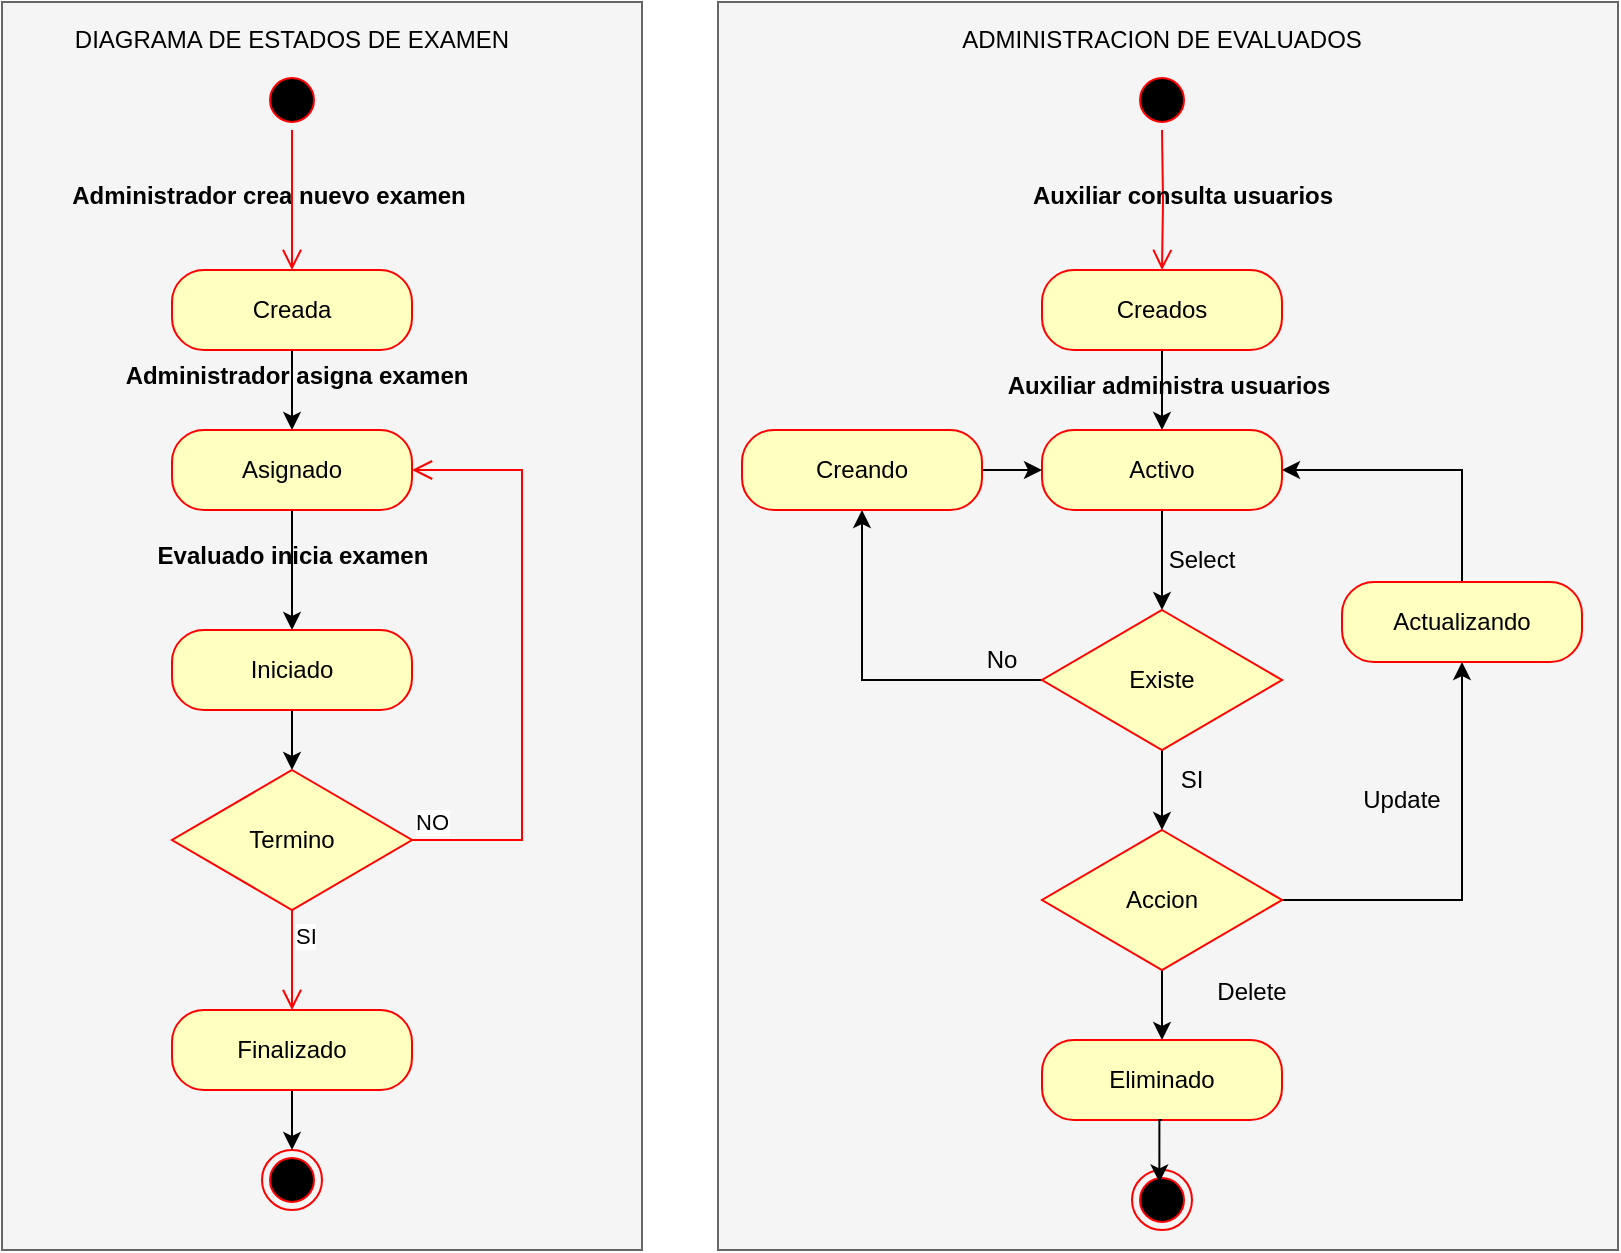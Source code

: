 <mxfile version="24.7.5">
  <diagram name="Página-1" id="G2aOBRKmYlYPZ_sjf6J7">
    <mxGraphModel dx="1750" dy="1035" grid="1" gridSize="10" guides="1" tooltips="1" connect="1" arrows="1" fold="1" page="1" pageScale="1" pageWidth="1169" pageHeight="827" math="0" shadow="0">
      <root>
        <mxCell id="0" />
        <mxCell id="1" parent="0" />
        <mxCell id="goxQH9hMcrP3ggXVRuTO-57" value="" style="rounded=0;whiteSpace=wrap;html=1;fillColor=#f5f5f5;fontColor=#333333;strokeColor=#666666;" parent="1" vertex="1">
          <mxGeometry x="498" y="102" width="450" height="624" as="geometry" />
        </mxCell>
        <mxCell id="goxQH9hMcrP3ggXVRuTO-26" value="" style="rounded=0;whiteSpace=wrap;html=1;fillColor=#f5f5f5;fontColor=#333333;strokeColor=#666666;" parent="1" vertex="1">
          <mxGeometry x="140" y="102" width="320" height="624" as="geometry" />
        </mxCell>
        <mxCell id="goxQH9hMcrP3ggXVRuTO-1" value="" style="ellipse;html=1;shape=startState;fillColor=#000000;strokeColor=#ff0000;" parent="1" vertex="1">
          <mxGeometry x="270" y="136" width="30" height="30" as="geometry" />
        </mxCell>
        <mxCell id="goxQH9hMcrP3ggXVRuTO-3" value="" style="ellipse;html=1;shape=endState;fillColor=#000000;strokeColor=#ff0000;" parent="1" vertex="1">
          <mxGeometry x="270" y="676" width="30" height="30" as="geometry" />
        </mxCell>
        <mxCell id="goxQH9hMcrP3ggXVRuTO-17" style="edgeStyle=orthogonalEdgeStyle;rounded=0;orthogonalLoop=1;jettySize=auto;html=1;exitX=0.5;exitY=1;exitDx=0;exitDy=0;entryX=0.5;entryY=0;entryDx=0;entryDy=0;" parent="1" source="goxQH9hMcrP3ggXVRuTO-4" target="goxQH9hMcrP3ggXVRuTO-14" edge="1">
          <mxGeometry relative="1" as="geometry" />
        </mxCell>
        <mxCell id="goxQH9hMcrP3ggXVRuTO-4" value="Creada" style="rounded=1;whiteSpace=wrap;html=1;arcSize=40;fontColor=#000000;fillColor=#ffffc0;strokeColor=#ff0000;" parent="1" vertex="1">
          <mxGeometry x="225" y="236" width="120" height="40" as="geometry" />
        </mxCell>
        <mxCell id="goxQH9hMcrP3ggXVRuTO-6" value="DIAGRAMA DE ESTADOS DE EXAMEN" style="text;html=1;align=center;verticalAlign=middle;whiteSpace=wrap;rounded=0;" parent="1" vertex="1">
          <mxGeometry x="150" y="106" width="270" height="30" as="geometry" />
        </mxCell>
        <mxCell id="goxQH9hMcrP3ggXVRuTO-23" style="edgeStyle=orthogonalEdgeStyle;rounded=0;orthogonalLoop=1;jettySize=auto;html=1;exitX=0.5;exitY=1;exitDx=0;exitDy=0;entryX=0.5;entryY=0;entryDx=0;entryDy=0;" parent="1" source="goxQH9hMcrP3ggXVRuTO-7" target="goxQH9hMcrP3ggXVRuTO-20" edge="1">
          <mxGeometry relative="1" as="geometry" />
        </mxCell>
        <mxCell id="goxQH9hMcrP3ggXVRuTO-7" value="Iniciado" style="rounded=1;whiteSpace=wrap;html=1;arcSize=40;fontColor=#000000;fillColor=#ffffc0;strokeColor=#ff0000;" parent="1" vertex="1">
          <mxGeometry x="225" y="416" width="120" height="40" as="geometry" />
        </mxCell>
        <mxCell id="goxQH9hMcrP3ggXVRuTO-24" style="edgeStyle=orthogonalEdgeStyle;rounded=0;orthogonalLoop=1;jettySize=auto;html=1;exitX=0.5;exitY=1;exitDx=0;exitDy=0;" parent="1" source="goxQH9hMcrP3ggXVRuTO-9" target="goxQH9hMcrP3ggXVRuTO-3" edge="1">
          <mxGeometry relative="1" as="geometry" />
        </mxCell>
        <mxCell id="goxQH9hMcrP3ggXVRuTO-9" value="Finalizado" style="rounded=1;whiteSpace=wrap;html=1;arcSize=40;fontColor=#000000;fillColor=#ffffc0;strokeColor=#ff0000;" parent="1" vertex="1">
          <mxGeometry x="225" y="606" width="120" height="40" as="geometry" />
        </mxCell>
        <mxCell id="goxQH9hMcrP3ggXVRuTO-10" value="Administrador crea nuevo examen" style="text;align=center;fontStyle=1;verticalAlign=middle;spacingLeft=3;spacingRight=3;strokeColor=none;rotatable=0;points=[[0,0.5],[1,0.5]];portConstraint=eastwest;html=1;" parent="1" vertex="1">
          <mxGeometry x="233" y="186" width="80" height="26" as="geometry" />
        </mxCell>
        <mxCell id="goxQH9hMcrP3ggXVRuTO-12" value="" style="edgeStyle=orthogonalEdgeStyle;html=1;verticalAlign=bottom;endArrow=open;endSize=8;strokeColor=#ff0000;rounded=0;exitX=0.5;exitY=1;exitDx=0;exitDy=0;entryX=0.5;entryY=0;entryDx=0;entryDy=0;" parent="1" source="goxQH9hMcrP3ggXVRuTO-1" target="goxQH9hMcrP3ggXVRuTO-4" edge="1">
          <mxGeometry relative="1" as="geometry">
            <mxPoint x="295" y="346" as="targetPoint" />
            <mxPoint x="295" y="286" as="sourcePoint" />
          </mxGeometry>
        </mxCell>
        <mxCell id="goxQH9hMcrP3ggXVRuTO-18" style="edgeStyle=orthogonalEdgeStyle;rounded=0;orthogonalLoop=1;jettySize=auto;html=1;exitX=0.5;exitY=1;exitDx=0;exitDy=0;" parent="1" source="goxQH9hMcrP3ggXVRuTO-14" target="goxQH9hMcrP3ggXVRuTO-7" edge="1">
          <mxGeometry relative="1" as="geometry" />
        </mxCell>
        <mxCell id="goxQH9hMcrP3ggXVRuTO-14" value="Asignado" style="rounded=1;whiteSpace=wrap;html=1;arcSize=40;fontColor=#000000;fillColor=#ffffc0;strokeColor=#ff0000;" parent="1" vertex="1">
          <mxGeometry x="225" y="316" width="120" height="40" as="geometry" />
        </mxCell>
        <mxCell id="goxQH9hMcrP3ggXVRuTO-15" value="Administrador asigna examen" style="text;align=center;fontStyle=1;verticalAlign=middle;spacingLeft=3;spacingRight=3;strokeColor=none;rotatable=0;points=[[0,0.5],[1,0.5]];portConstraint=eastwest;html=1;" parent="1" vertex="1">
          <mxGeometry x="247" y="276" width="80" height="26" as="geometry" />
        </mxCell>
        <mxCell id="goxQH9hMcrP3ggXVRuTO-19" value="Evaluado inicia examen" style="text;align=center;fontStyle=1;verticalAlign=middle;spacingLeft=3;spacingRight=3;strokeColor=none;rotatable=0;points=[[0,0.5],[1,0.5]];portConstraint=eastwest;html=1;" parent="1" vertex="1">
          <mxGeometry x="245" y="366" width="80" height="26" as="geometry" />
        </mxCell>
        <mxCell id="goxQH9hMcrP3ggXVRuTO-20" value="Termino" style="rhombus;whiteSpace=wrap;html=1;fontColor=#000000;fillColor=#ffffc0;strokeColor=#ff0000;" parent="1" vertex="1">
          <mxGeometry x="225" y="486" width="120" height="70" as="geometry" />
        </mxCell>
        <mxCell id="goxQH9hMcrP3ggXVRuTO-21" value="NO" style="edgeStyle=orthogonalEdgeStyle;html=1;align=left;verticalAlign=bottom;endArrow=open;endSize=8;strokeColor=#ff0000;rounded=0;exitX=1;exitY=0.5;exitDx=0;exitDy=0;entryX=1;entryY=0.5;entryDx=0;entryDy=0;" parent="1" source="goxQH9hMcrP3ggXVRuTO-20" target="goxQH9hMcrP3ggXVRuTO-14" edge="1">
          <mxGeometry x="-1" relative="1" as="geometry">
            <mxPoint x="610" y="521" as="targetPoint" />
            <mxPoint x="365" y="541" as="sourcePoint" />
            <Array as="points">
              <mxPoint x="400" y="521" />
              <mxPoint x="400" y="336" />
            </Array>
          </mxGeometry>
        </mxCell>
        <mxCell id="goxQH9hMcrP3ggXVRuTO-22" value="SI" style="edgeStyle=orthogonalEdgeStyle;html=1;align=left;verticalAlign=top;endArrow=open;endSize=8;strokeColor=#ff0000;rounded=0;entryX=0.5;entryY=0;entryDx=0;entryDy=0;" parent="1" source="goxQH9hMcrP3ggXVRuTO-20" target="goxQH9hMcrP3ggXVRuTO-9" edge="1">
          <mxGeometry x="-1" relative="1" as="geometry">
            <mxPoint x="280" y="596" as="targetPoint" />
          </mxGeometry>
        </mxCell>
        <mxCell id="goxQH9hMcrP3ggXVRuTO-27" value="" style="ellipse;html=1;shape=startState;fillColor=#000000;strokeColor=#ff0000;" parent="1" vertex="1">
          <mxGeometry x="705" y="136" width="30" height="30" as="geometry" />
        </mxCell>
        <mxCell id="goxQH9hMcrP3ggXVRuTO-36" style="edgeStyle=orthogonalEdgeStyle;rounded=0;orthogonalLoop=1;jettySize=auto;html=1;exitX=0.5;exitY=1;exitDx=0;exitDy=0;entryX=0.5;entryY=0;entryDx=0;entryDy=0;" parent="1" source="goxQH9hMcrP3ggXVRuTO-28" target="goxQH9hMcrP3ggXVRuTO-35" edge="1">
          <mxGeometry relative="1" as="geometry" />
        </mxCell>
        <mxCell id="goxQH9hMcrP3ggXVRuTO-28" value="Creados" style="rounded=1;whiteSpace=wrap;html=1;arcSize=40;fontColor=#000000;fillColor=#ffffc0;strokeColor=#ff0000;" parent="1" vertex="1">
          <mxGeometry x="660" y="236" width="120" height="40" as="geometry" />
        </mxCell>
        <mxCell id="goxQH9hMcrP3ggXVRuTO-29" value="" style="edgeStyle=orthogonalEdgeStyle;html=1;verticalAlign=bottom;endArrow=open;endSize=8;strokeColor=#ff0000;rounded=0;entryX=0.5;entryY=0;entryDx=0;entryDy=0;" parent="1" target="goxQH9hMcrP3ggXVRuTO-28" edge="1">
          <mxGeometry relative="1" as="geometry">
            <mxPoint x="730" y="346" as="targetPoint" />
            <mxPoint x="720" y="166" as="sourcePoint" />
          </mxGeometry>
        </mxCell>
        <mxCell id="goxQH9hMcrP3ggXVRuTO-30" value="ADMINISTRACION DE EVALUADOS" style="text;html=1;align=center;verticalAlign=middle;whiteSpace=wrap;rounded=0;" parent="1" vertex="1">
          <mxGeometry x="585" y="106" width="270" height="30" as="geometry" />
        </mxCell>
        <mxCell id="goxQH9hMcrP3ggXVRuTO-31" value="Auxiliar consulta usuarios" style="text;align=center;fontStyle=1;verticalAlign=middle;spacingLeft=3;spacingRight=3;strokeColor=none;rotatable=0;points=[[0,0.5],[1,0.5]];portConstraint=eastwest;html=1;" parent="1" vertex="1">
          <mxGeometry x="690" y="186" width="80" height="26" as="geometry" />
        </mxCell>
        <mxCell id="goxQH9hMcrP3ggXVRuTO-38" style="edgeStyle=orthogonalEdgeStyle;rounded=0;orthogonalLoop=1;jettySize=auto;html=1;exitX=1;exitY=0.5;exitDx=0;exitDy=0;entryX=0.5;entryY=1;entryDx=0;entryDy=0;" parent="1" source="goxQH9hMcrP3ggXVRuTO-32" target="goxQH9hMcrP3ggXVRuTO-34" edge="1">
          <mxGeometry relative="1" as="geometry" />
        </mxCell>
        <mxCell id="goxQH9hMcrP3ggXVRuTO-55" style="edgeStyle=orthogonalEdgeStyle;rounded=0;orthogonalLoop=1;jettySize=auto;html=1;exitX=0.5;exitY=1;exitDx=0;exitDy=0;entryX=0.5;entryY=0;entryDx=0;entryDy=0;" parent="1" source="goxQH9hMcrP3ggXVRuTO-32" target="goxQH9hMcrP3ggXVRuTO-50" edge="1">
          <mxGeometry relative="1" as="geometry" />
        </mxCell>
        <mxCell id="goxQH9hMcrP3ggXVRuTO-32" value="Accion" style="rhombus;whiteSpace=wrap;html=1;fontColor=#000000;fillColor=#ffffc0;strokeColor=#ff0000;" parent="1" vertex="1">
          <mxGeometry x="660" y="516" width="120" height="70" as="geometry" />
        </mxCell>
        <mxCell id="goxQH9hMcrP3ggXVRuTO-39" style="edgeStyle=orthogonalEdgeStyle;rounded=0;orthogonalLoop=1;jettySize=auto;html=1;exitX=0.5;exitY=0;exitDx=0;exitDy=0;entryX=1;entryY=0.5;entryDx=0;entryDy=0;" parent="1" source="goxQH9hMcrP3ggXVRuTO-34" target="goxQH9hMcrP3ggXVRuTO-35" edge="1">
          <mxGeometry relative="1" as="geometry" />
        </mxCell>
        <mxCell id="goxQH9hMcrP3ggXVRuTO-34" value="Actualizando" style="rounded=1;whiteSpace=wrap;html=1;arcSize=40;fontColor=#000000;fillColor=#ffffc0;strokeColor=#ff0000;" parent="1" vertex="1">
          <mxGeometry x="810" y="392" width="120" height="40" as="geometry" />
        </mxCell>
        <mxCell id="goxQH9hMcrP3ggXVRuTO-41" style="edgeStyle=orthogonalEdgeStyle;rounded=0;orthogonalLoop=1;jettySize=auto;html=1;exitX=0.5;exitY=1;exitDx=0;exitDy=0;entryX=0.5;entryY=0;entryDx=0;entryDy=0;" parent="1" source="goxQH9hMcrP3ggXVRuTO-35" target="goxQH9hMcrP3ggXVRuTO-46" edge="1">
          <mxGeometry relative="1" as="geometry">
            <mxPoint x="720" y="376" as="targetPoint" />
          </mxGeometry>
        </mxCell>
        <mxCell id="goxQH9hMcrP3ggXVRuTO-35" value="Activo" style="rounded=1;whiteSpace=wrap;html=1;arcSize=40;fontColor=#000000;fillColor=#ffffc0;strokeColor=#ff0000;" parent="1" vertex="1">
          <mxGeometry x="660" y="316" width="120" height="40" as="geometry" />
        </mxCell>
        <mxCell id="goxQH9hMcrP3ggXVRuTO-37" value="Auxiliar administra usuarios" style="text;align=center;fontStyle=1;verticalAlign=middle;spacingLeft=3;spacingRight=3;strokeColor=none;rotatable=0;points=[[0,0.5],[1,0.5]];portConstraint=eastwest;html=1;" parent="1" vertex="1">
          <mxGeometry x="683" y="286" width="80" height="16" as="geometry" />
        </mxCell>
        <mxCell id="goxQH9hMcrP3ggXVRuTO-40" value="Update" style="text;html=1;align=center;verticalAlign=middle;whiteSpace=wrap;rounded=0;" parent="1" vertex="1">
          <mxGeometry x="810" y="486" width="60" height="30" as="geometry" />
        </mxCell>
        <mxCell id="goxQH9hMcrP3ggXVRuTO-43" style="edgeStyle=orthogonalEdgeStyle;rounded=0;orthogonalLoop=1;jettySize=auto;html=1;entryX=0.5;entryY=1;entryDx=0;entryDy=0;exitX=0;exitY=0.5;exitDx=0;exitDy=0;" parent="1" source="goxQH9hMcrP3ggXVRuTO-46" target="goxQH9hMcrP3ggXVRuTO-44" edge="1">
          <mxGeometry relative="1" as="geometry">
            <mxPoint x="510" y="346" as="targetPoint" />
            <mxPoint x="530" y="416" as="sourcePoint" />
          </mxGeometry>
        </mxCell>
        <mxCell id="goxQH9hMcrP3ggXVRuTO-47" style="edgeStyle=orthogonalEdgeStyle;rounded=0;orthogonalLoop=1;jettySize=auto;html=1;exitX=1;exitY=0.5;exitDx=0;exitDy=0;" parent="1" source="goxQH9hMcrP3ggXVRuTO-44" target="goxQH9hMcrP3ggXVRuTO-35" edge="1">
          <mxGeometry relative="1" as="geometry" />
        </mxCell>
        <mxCell id="goxQH9hMcrP3ggXVRuTO-44" value="Creando" style="rounded=1;whiteSpace=wrap;html=1;arcSize=40;fontColor=#000000;fillColor=#ffffc0;strokeColor=#ff0000;" parent="1" vertex="1">
          <mxGeometry x="510" y="316" width="120" height="40" as="geometry" />
        </mxCell>
        <mxCell id="goxQH9hMcrP3ggXVRuTO-45" value="Select" style="text;html=1;align=center;verticalAlign=middle;whiteSpace=wrap;rounded=0;" parent="1" vertex="1">
          <mxGeometry x="710" y="366" width="60" height="30" as="geometry" />
        </mxCell>
        <mxCell id="goxQH9hMcrP3ggXVRuTO-53" style="edgeStyle=orthogonalEdgeStyle;rounded=0;orthogonalLoop=1;jettySize=auto;html=1;exitX=0.5;exitY=1;exitDx=0;exitDy=0;entryX=0.5;entryY=0;entryDx=0;entryDy=0;" parent="1" source="goxQH9hMcrP3ggXVRuTO-46" target="goxQH9hMcrP3ggXVRuTO-32" edge="1">
          <mxGeometry relative="1" as="geometry" />
        </mxCell>
        <mxCell id="goxQH9hMcrP3ggXVRuTO-46" value="Existe" style="rhombus;whiteSpace=wrap;html=1;fontColor=#000000;fillColor=#ffffc0;strokeColor=#ff0000;" parent="1" vertex="1">
          <mxGeometry x="660" y="406" width="120" height="70" as="geometry" />
        </mxCell>
        <mxCell id="goxQH9hMcrP3ggXVRuTO-48" value="No" style="text;html=1;align=center;verticalAlign=middle;whiteSpace=wrap;rounded=0;" parent="1" vertex="1">
          <mxGeometry x="610" y="416" width="60" height="30" as="geometry" />
        </mxCell>
        <mxCell id="goxQH9hMcrP3ggXVRuTO-50" value="Eliminado" style="rounded=1;whiteSpace=wrap;html=1;arcSize=40;fontColor=#000000;fillColor=#ffffc0;strokeColor=#ff0000;" parent="1" vertex="1">
          <mxGeometry x="660" y="621" width="120" height="40" as="geometry" />
        </mxCell>
        <mxCell id="goxQH9hMcrP3ggXVRuTO-54" value="SI" style="text;html=1;align=center;verticalAlign=middle;whiteSpace=wrap;rounded=0;" parent="1" vertex="1">
          <mxGeometry x="705" y="476" width="60" height="30" as="geometry" />
        </mxCell>
        <mxCell id="goxQH9hMcrP3ggXVRuTO-56" value="Delete" style="text;html=1;align=center;verticalAlign=middle;whiteSpace=wrap;rounded=0;" parent="1" vertex="1">
          <mxGeometry x="735" y="582" width="60" height="30" as="geometry" />
        </mxCell>
        <mxCell id="ebWBxbD-ErqMGOvtvKGq-1" value="" style="ellipse;html=1;shape=endState;fillColor=#000000;strokeColor=#ff0000;" parent="1" vertex="1">
          <mxGeometry x="705" y="686" width="30" height="30" as="geometry" />
        </mxCell>
        <mxCell id="ebWBxbD-ErqMGOvtvKGq-2" style="edgeStyle=orthogonalEdgeStyle;rounded=0;orthogonalLoop=1;jettySize=auto;html=1;exitX=0.5;exitY=1;exitDx=0;exitDy=0;entryX=0.456;entryY=0.206;entryDx=0;entryDy=0;entryPerimeter=0;" parent="1" source="goxQH9hMcrP3ggXVRuTO-50" target="ebWBxbD-ErqMGOvtvKGq-1" edge="1">
          <mxGeometry relative="1" as="geometry" />
        </mxCell>
      </root>
    </mxGraphModel>
  </diagram>
</mxfile>
